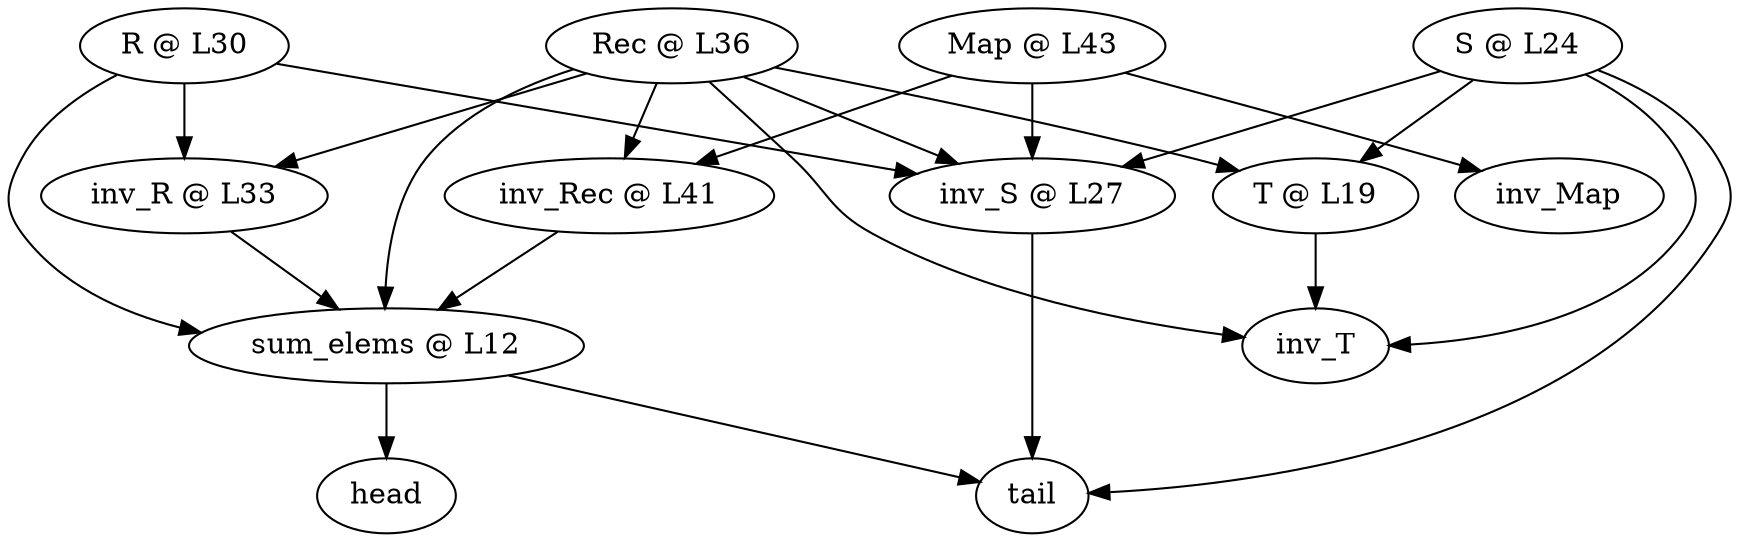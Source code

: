 digraph G {
	 R [label="R @ L30"]
	 R -> inv_R;
	 R -> inv_S;
	 R -> sum_elems;
	 sum_elems [label="sum_elems @ L12"]
	 sum_elems -> head;
	 sum_elems -> tail;
	 T [label="T @ L19"]
	 T -> inv_T;
	 S [label="S @ L24"]
	 S -> T;
	 S -> inv_S;
	 S -> inv_T;
	 S -> tail;
	 Rec [label="Rec @ L36"]
	 Rec -> T;
	 Rec -> inv_R;
	 Rec -> inv_Rec;
	 Rec -> inv_S;
	 Rec -> inv_T;
	 Rec -> sum_elems;
	 inv_Rec [label="inv_Rec @ L41"]
	 inv_Rec -> sum_elems;
	 inv_R [label="inv_R @ L33"]
	 inv_R -> sum_elems;
	 inv_S [label="inv_S @ L27"]
	 inv_S -> tail;
	 Map [label="Map @ L43"]
	 Map -> inv_Map;
	 Map -> inv_Rec;
	 Map -> inv_S;
}

